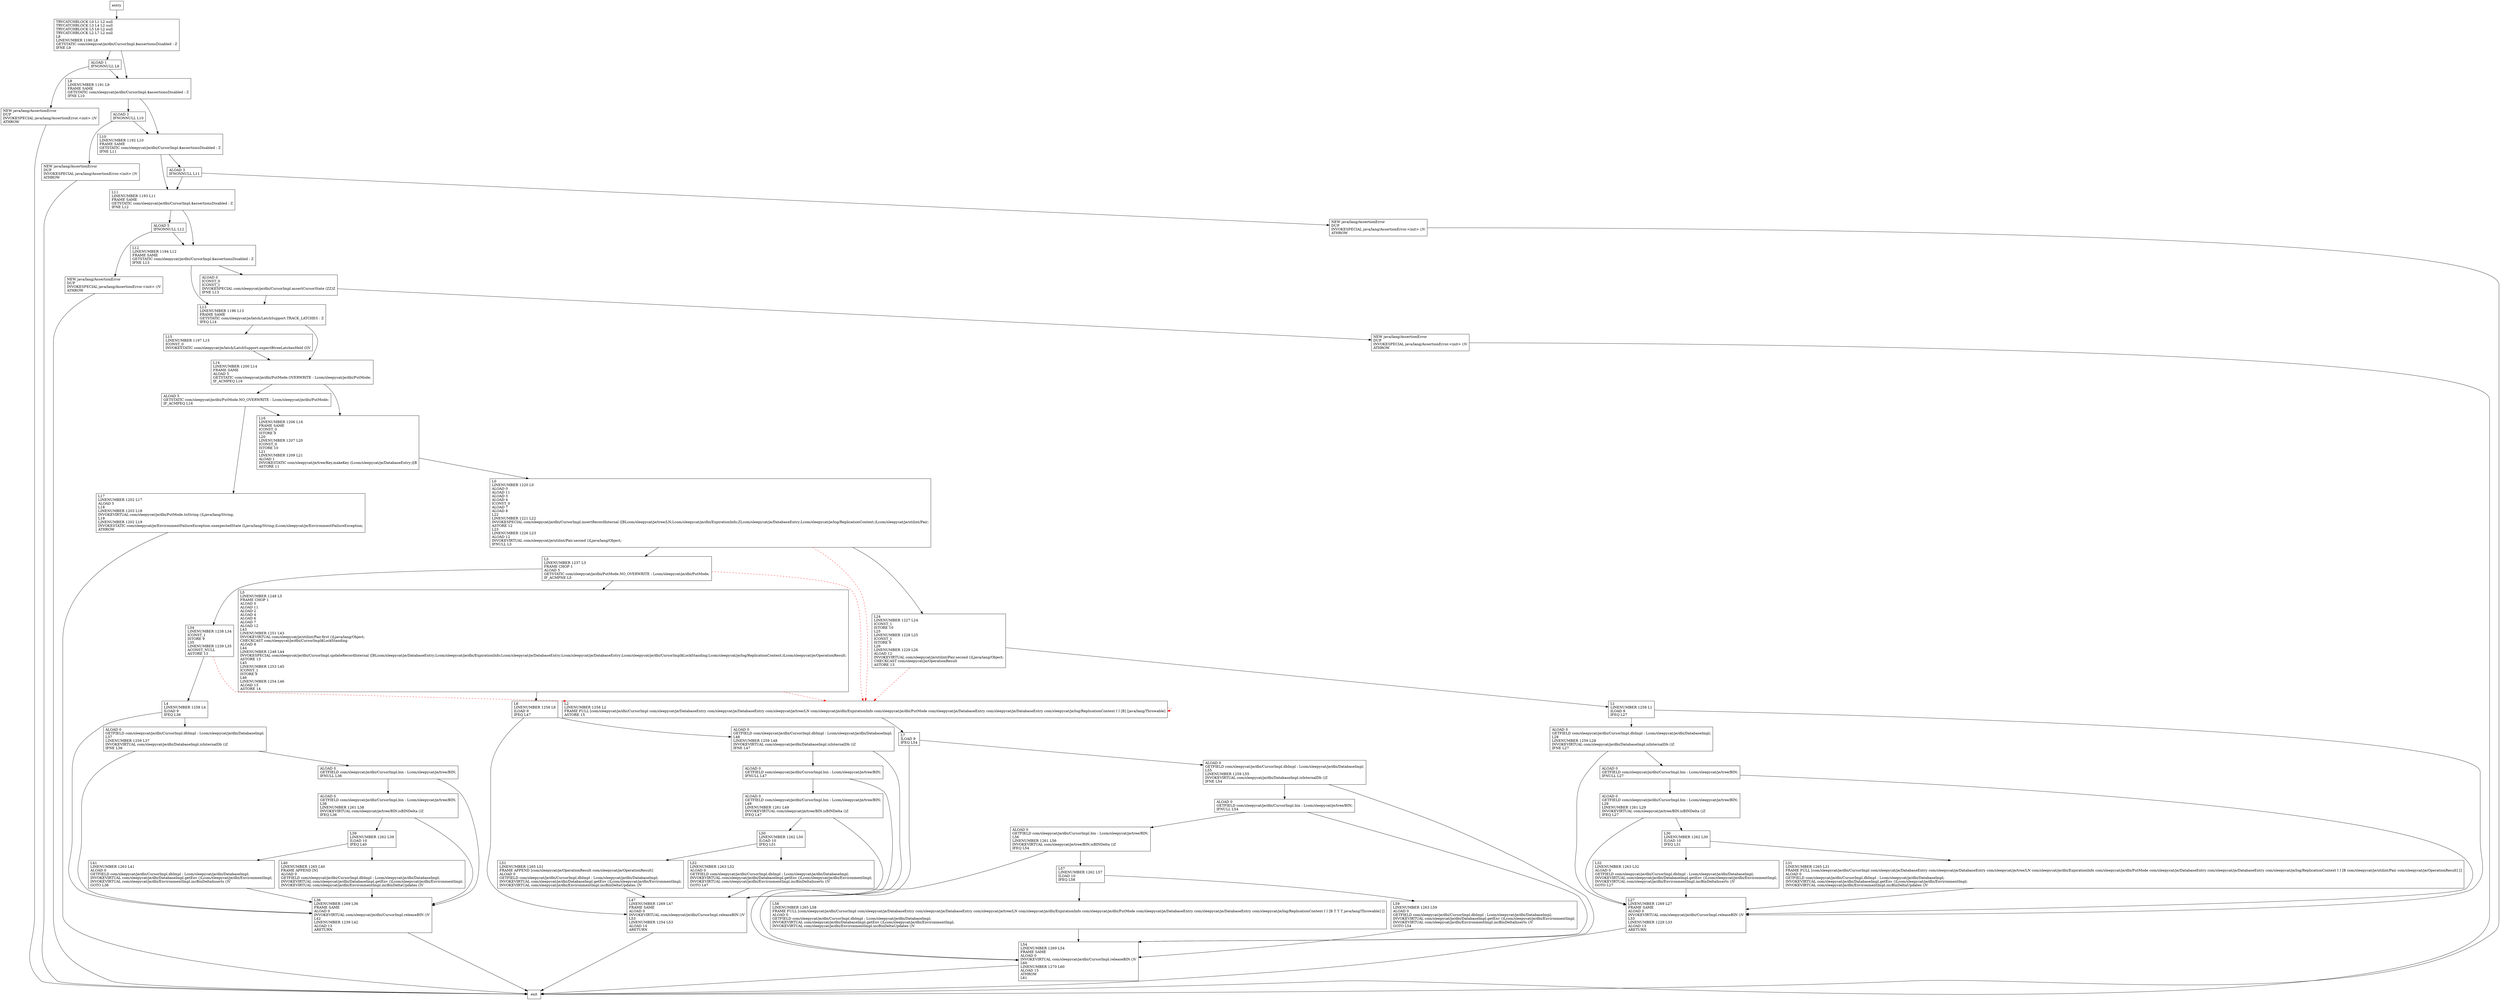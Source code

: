 digraph insertOrUpdateRecord {
node [shape=record];
2141734816 [label="NEW java/lang/AssertionError\lDUP\lINVOKESPECIAL java/lang/AssertionError.\<init\> ()V\lATHROW\l"];
2077582178 [label="L13\lLINENUMBER 1196 L13\lFRAME SAME\lGETSTATIC com/sleepycat/je/latch/LatchSupport.TRACK_LATCHES : Z\lIFEQ L14\l"];
2098423801 [label="L17\lLINENUMBER 1202 L17\lALOAD 5\lL18\lLINENUMBER 1203 L18\lINVOKEVIRTUAL com/sleepycat/je/dbi/PutMode.toString ()Ljava/lang/String;\lL19\lLINENUMBER 1202 L19\lINVOKESTATIC com/sleepycat/je/EnvironmentFailureException.unexpectedState (Ljava/lang/String;)Lcom/sleepycat/je/EnvironmentFailureException;\lATHROW\l"];
1506761841 [label="ALOAD 0\lGETFIELD com/sleepycat/je/dbi/CursorImpl.bin : Lcom/sleepycat/je/tree/BIN;\lL38\lLINENUMBER 1261 L38\lINVOKEVIRTUAL com/sleepycat/je/tree/BIN.isBINDelta ()Z\lIFEQ L36\l"];
1889832112 [label="L15\lLINENUMBER 1197 L15\lICONST_0\lINVOKESTATIC com/sleepycat/je/latch/LatchSupport.expectBtreeLatchesHeld (I)V\l"];
1688123618 [label="ALOAD 0\lGETFIELD com/sleepycat/je/dbi/CursorImpl.bin : Lcom/sleepycat/je/tree/BIN;\lIFNULL L47\l"];
1487991029 [label="ALOAD 0\lGETFIELD com/sleepycat/je/dbi/CursorImpl.dbImpl : Lcom/sleepycat/je/dbi/DatabaseImpl;\lL28\lLINENUMBER 1259 L28\lINVOKEVIRTUAL com/sleepycat/je/dbi/DatabaseImpl.isInternalDb ()Z\lIFNE L27\l"];
845257193 [label="ALOAD 0\lGETFIELD com/sleepycat/je/dbi/CursorImpl.bin : Lcom/sleepycat/je/tree/BIN;\lL56\lLINENUMBER 1261 L56\lINVOKEVIRTUAL com/sleepycat/je/tree/BIN.isBINDelta ()Z\lIFEQ L54\l"];
217021838 [label="ALOAD 5\lIFNONNULL L12\l"];
1800234500 [label="L0\lLINENUMBER 1220 L0\lALOAD 0\lALOAD 11\lALOAD 3\lALOAD 4\lICONST_0\lALOAD 7\lALOAD 8\lL22\lLINENUMBER 1221 L22\lINVOKESPECIAL com/sleepycat/je/dbi/CursorImpl.insertRecordInternal ([BLcom/sleepycat/je/tree/LN;Lcom/sleepycat/je/dbi/ExpirationInfo;ZLcom/sleepycat/je/DatabaseEntry;Lcom/sleepycat/je/log/ReplicationContext;)Lcom/sleepycat/je/utilint/Pair;\lASTORE 12\lL23\lLINENUMBER 1226 L23\lALOAD 12\lINVOKEVIRTUAL com/sleepycat/je/utilint/Pair.second ()Ljava/lang/Object;\lIFNULL L3\l"];
1148671869 [label="ALOAD 1\lIFNONNULL L9\l"];
443516634 [label="L11\lLINENUMBER 1193 L11\lFRAME SAME\lGETSTATIC com/sleepycat/je/dbi/CursorImpl.$assertionsDisabled : Z\lIFNE L12\l"];
410967620 [label="L3\lLINENUMBER 1237 L3\lFRAME CHOP 1\lALOAD 5\lGETSTATIC com/sleepycat/je/dbi/PutMode.NO_OVERWRITE : Lcom/sleepycat/je/dbi/PutMode;\lIF_ACMPNE L5\l"];
1602520377 [label="L9\lLINENUMBER 1191 L9\lFRAME SAME\lGETSTATIC com/sleepycat/je/dbi/CursorImpl.$assertionsDisabled : Z\lIFNE L10\l"];
1783656264 [label="L12\lLINENUMBER 1194 L12\lFRAME SAME\lGETSTATIC com/sleepycat/je/dbi/CursorImpl.$assertionsDisabled : Z\lIFNE L13\l"];
757179820 [label="L6\lLINENUMBER 1258 L6\lILOAD 9\lIFEQ L47\l"];
706252844 [label="L39\lLINENUMBER 1262 L39\lILOAD 10\lIFEQ L40\l"];
829967255 [label="ALOAD 0\lGETFIELD com/sleepycat/je/dbi/CursorImpl.dbImpl : Lcom/sleepycat/je/dbi/DatabaseImpl;\lL37\lLINENUMBER 1259 L37\lINVOKEVIRTUAL com/sleepycat/je/dbi/DatabaseImpl.isInternalDb ()Z\lIFNE L36\l"];
352775477 [label="L59\lLINENUMBER 1263 L59\lALOAD 0\lGETFIELD com/sleepycat/je/dbi/CursorImpl.dbImpl : Lcom/sleepycat/je/dbi/DatabaseImpl;\lINVOKEVIRTUAL com/sleepycat/je/dbi/DatabaseImpl.getEnv ()Lcom/sleepycat/je/dbi/EnvironmentImpl;\lINVOKEVIRTUAL com/sleepycat/je/dbi/EnvironmentImpl.incBinDeltaInserts ()V\lGOTO L54\l"];
407213142 [label="L57\lLINENUMBER 1262 L57\lILOAD 10\lIFEQ L58\l"];
1148969576 [label="L5\lLINENUMBER 1248 L5\lFRAME CHOP 1\lALOAD 0\lALOAD 11\lALOAD 2\lALOAD 4\lALOAD 6\lALOAD 7\lALOAD 12\lL43\lLINENUMBER 1251 L43\lINVOKEVIRTUAL com/sleepycat/je/utilint/Pair.first ()Ljava/lang/Object;\lCHECKCAST com/sleepycat/je/dbi/CursorImpl$LockStanding\lALOAD 8\lL44\lLINENUMBER 1248 L44\lINVOKESPECIAL com/sleepycat/je/dbi/CursorImpl.updateRecordInternal ([BLcom/sleepycat/je/DatabaseEntry;Lcom/sleepycat/je/dbi/ExpirationInfo;Lcom/sleepycat/je/DatabaseEntry;Lcom/sleepycat/je/DatabaseEntry;Lcom/sleepycat/je/dbi/CursorImpl$LockStanding;Lcom/sleepycat/je/log/ReplicationContext;)Lcom/sleepycat/je/OperationResult;\lASTORE 13\lL45\lLINENUMBER 1253 L45\lICONST_1\lISTORE 9\lL46\lLINENUMBER 1254 L46\lALOAD 13\lASTORE 14\l"];
663266435 [label="L16\lLINENUMBER 1206 L16\lFRAME SAME\lICONST_0\lISTORE 9\lL20\lLINENUMBER 1207 L20\lICONST_0\lISTORE 10\lL21\lLINENUMBER 1209 L21\lALOAD 1\lINVOKESTATIC com/sleepycat/je/tree/Key.makeKey (Lcom/sleepycat/je/DatabaseEntry;)[B\lASTORE 11\l"];
1375997870 [label="L32\lLINENUMBER 1263 L32\lALOAD 0\lGETFIELD com/sleepycat/je/dbi/CursorImpl.dbImpl : Lcom/sleepycat/je/dbi/DatabaseImpl;\lINVOKEVIRTUAL com/sleepycat/je/dbi/DatabaseImpl.getEnv ()Lcom/sleepycat/je/dbi/EnvironmentImpl;\lINVOKEVIRTUAL com/sleepycat/je/dbi/EnvironmentImpl.incBinDeltaInserts ()V\lGOTO L27\l"];
647309254 [label="ALOAD 3\lIFNONNULL L11\l"];
941618415 [label="L50\lLINENUMBER 1262 L50\lILOAD 10\lIFEQ L51\l"];
1082216489 [label="ALOAD 0\lGETFIELD com/sleepycat/je/dbi/CursorImpl.bin : Lcom/sleepycat/je/tree/BIN;\lL29\lLINENUMBER 1261 L29\lINVOKEVIRTUAL com/sleepycat/je/tree/BIN.isBINDelta ()Z\lIFEQ L27\l"];
1131629417 [label="L36\lLINENUMBER 1269 L36\lFRAME SAME\lALOAD 0\lINVOKEVIRTUAL com/sleepycat/je/dbi/CursorImpl.releaseBIN ()V\lL42\lLINENUMBER 1239 L42\lALOAD 13\lARETURN\l"];
1944698373 [label="L41\lLINENUMBER 1263 L41\lALOAD 0\lGETFIELD com/sleepycat/je/dbi/CursorImpl.dbImpl : Lcom/sleepycat/je/dbi/DatabaseImpl;\lINVOKEVIRTUAL com/sleepycat/je/dbi/DatabaseImpl.getEnv ()Lcom/sleepycat/je/dbi/EnvironmentImpl;\lINVOKEVIRTUAL com/sleepycat/je/dbi/EnvironmentImpl.incBinDeltaInserts ()V\lGOTO L36\l"];
696690151 [label="L24\lLINENUMBER 1227 L24\lICONST_1\lISTORE 10\lL25\lLINENUMBER 1228 L25\lICONST_1\lISTORE 9\lL26\lLINENUMBER 1229 L26\lALOAD 12\lINVOKEVIRTUAL com/sleepycat/je/utilint/Pair.second ()Ljava/lang/Object;\lCHECKCAST com/sleepycat/je/OperationResult\lASTORE 13\l"];
398571838 [label="L40\lLINENUMBER 1265 L40\lFRAME APPEND [N]\lALOAD 0\lGETFIELD com/sleepycat/je/dbi/CursorImpl.dbImpl : Lcom/sleepycat/je/dbi/DatabaseImpl;\lINVOKEVIRTUAL com/sleepycat/je/dbi/DatabaseImpl.getEnv ()Lcom/sleepycat/je/dbi/EnvironmentImpl;\lINVOKEVIRTUAL com/sleepycat/je/dbi/EnvironmentImpl.incBinDeltaUpdates ()V\l"];
667369669 [label="NEW java/lang/AssertionError\lDUP\lINVOKESPECIAL java/lang/AssertionError.\<init\> ()V\lATHROW\l"];
989789148 [label="L27\lLINENUMBER 1269 L27\lFRAME SAME\lALOAD 0\lINVOKEVIRTUAL com/sleepycat/je/dbi/CursorImpl.releaseBIN ()V\lL33\lLINENUMBER 1229 L33\lALOAD 13\lARETURN\l"];
1782476843 [label="ALOAD 0\lGETFIELD com/sleepycat/je/dbi/CursorImpl.bin : Lcom/sleepycat/je/tree/BIN;\lIFNULL L54\l"];
1128518322 [label="L7\lILOAD 9\lIFEQ L54\l"];
767439682 [label="L1\lLINENUMBER 1258 L1\lILOAD 9\lIFEQ L27\l"];
581164197 [label="L10\lLINENUMBER 1192 L10\lFRAME SAME\lGETSTATIC com/sleepycat/je/dbi/CursorImpl.$assertionsDisabled : Z\lIFNE L11\l"];
211907227 [label="NEW java/lang/AssertionError\lDUP\lINVOKESPECIAL java/lang/AssertionError.\<init\> ()V\lATHROW\l"];
1546944469 [label="ALOAD 0\lGETFIELD com/sleepycat/je/dbi/CursorImpl.bin : Lcom/sleepycat/je/tree/BIN;\lIFNULL L27\l"];
1010529823 [label="TRYCATCHBLOCK L0 L1 L2 null\lTRYCATCHBLOCK L3 L4 L2 null\lTRYCATCHBLOCK L5 L6 L2 null\lTRYCATCHBLOCK L2 L7 L2 null\lL8\lLINENUMBER 1190 L8\lGETSTATIC com/sleepycat/je/dbi/CursorImpl.$assertionsDisabled : Z\lIFNE L9\l"];
1736115563 [label="L34\lLINENUMBER 1238 L34\lICONST_1\lISTORE 9\lL35\lLINENUMBER 1239 L35\lACONST_NULL\lASTORE 13\l"];
1721781651 [label="ALOAD 0\lGETFIELD com/sleepycat/je/dbi/CursorImpl.bin : Lcom/sleepycat/je/tree/BIN;\lIFNULL L36\l"];
535373716 [label="L30\lLINENUMBER 1262 L30\lILOAD 10\lIFEQ L31\l"];
1997326340 [label="NEW java/lang/AssertionError\lDUP\lINVOKESPECIAL java/lang/AssertionError.\<init\> ()V\lATHROW\l"];
402908681 [label="L4\lLINENUMBER 1258 L4\lILOAD 9\lIFEQ L36\l"];
2131936311 [label="L2\lLINENUMBER 1258 L2\lFRAME FULL [com/sleepycat/je/dbi/CursorImpl com/sleepycat/je/DatabaseEntry com/sleepycat/je/DatabaseEntry com/sleepycat/je/tree/LN com/sleepycat/je/dbi/ExpirationInfo com/sleepycat/je/dbi/PutMode com/sleepycat/je/DatabaseEntry com/sleepycat/je/DatabaseEntry com/sleepycat/je/log/ReplicationContext I I [B] [java/lang/Throwable]\lASTORE 15\l"];
766580972 [label="L31\lLINENUMBER 1265 L31\lFRAME FULL [com/sleepycat/je/dbi/CursorImpl com/sleepycat/je/DatabaseEntry com/sleepycat/je/DatabaseEntry com/sleepycat/je/tree/LN com/sleepycat/je/dbi/ExpirationInfo com/sleepycat/je/dbi/PutMode com/sleepycat/je/DatabaseEntry com/sleepycat/je/DatabaseEntry com/sleepycat/je/log/ReplicationContext I I [B com/sleepycat/je/utilint/Pair com/sleepycat/je/OperationResult] []\lALOAD 0\lGETFIELD com/sleepycat/je/dbi/CursorImpl.dbImpl : Lcom/sleepycat/je/dbi/DatabaseImpl;\lINVOKEVIRTUAL com/sleepycat/je/dbi/DatabaseImpl.getEnv ()Lcom/sleepycat/je/dbi/EnvironmentImpl;\lINVOKEVIRTUAL com/sleepycat/je/dbi/EnvironmentImpl.incBinDeltaUpdates ()V\l"];
2123162886 [label="ALOAD 0\lGETFIELD com/sleepycat/je/dbi/CursorImpl.bin : Lcom/sleepycat/je/tree/BIN;\lL49\lLINENUMBER 1261 L49\lINVOKEVIRTUAL com/sleepycat/je/tree/BIN.isBINDelta ()Z\lIFEQ L47\l"];
540688309 [label="ALOAD 5\lGETSTATIC com/sleepycat/je/dbi/PutMode.NO_OVERWRITE : Lcom/sleepycat/je/dbi/PutMode;\lIF_ACMPEQ L16\l"];
1370586653 [label="L14\lLINENUMBER 1200 L14\lFRAME SAME\lALOAD 5\lGETSTATIC com/sleepycat/je/dbi/PutMode.OVERWRITE : Lcom/sleepycat/je/dbi/PutMode;\lIF_ACMPEQ L16\l"];
1683887585 [label="ALOAD 0\lGETFIELD com/sleepycat/je/dbi/CursorImpl.dbImpl : Lcom/sleepycat/je/dbi/DatabaseImpl;\lL55\lLINENUMBER 1259 L55\lINVOKEVIRTUAL com/sleepycat/je/dbi/DatabaseImpl.isInternalDb ()Z\lIFNE L54\l"];
589374950 [label="L54\lLINENUMBER 1269 L54\lFRAME SAME\lALOAD 0\lINVOKEVIRTUAL com/sleepycat/je/dbi/CursorImpl.releaseBIN ()V\lL60\lLINENUMBER 1270 L60\lALOAD 15\lATHROW\lL61\l"];
1513700406 [label="L47\lLINENUMBER 1269 L47\lFRAME SAME\lALOAD 0\lINVOKEVIRTUAL com/sleepycat/je/dbi/CursorImpl.releaseBIN ()V\lL53\lLINENUMBER 1254 L53\lALOAD 14\lARETURN\l"];
211839906 [label="L58\lLINENUMBER 1265 L58\lFRAME FULL [com/sleepycat/je/dbi/CursorImpl com/sleepycat/je/DatabaseEntry com/sleepycat/je/DatabaseEntry com/sleepycat/je/tree/LN com/sleepycat/je/dbi/ExpirationInfo com/sleepycat/je/dbi/PutMode com/sleepycat/je/DatabaseEntry com/sleepycat/je/DatabaseEntry com/sleepycat/je/log/ReplicationContext I I [B T T T java/lang/Throwable] []\lALOAD 0\lGETFIELD com/sleepycat/je/dbi/CursorImpl.dbImpl : Lcom/sleepycat/je/dbi/DatabaseImpl;\lINVOKEVIRTUAL com/sleepycat/je/dbi/DatabaseImpl.getEnv ()Lcom/sleepycat/je/dbi/EnvironmentImpl;\lINVOKEVIRTUAL com/sleepycat/je/dbi/EnvironmentImpl.incBinDeltaUpdates ()V\l"];
974930806 [label="L51\lLINENUMBER 1265 L51\lFRAME APPEND [com/sleepycat/je/OperationResult com/sleepycat/je/OperationResult]\lALOAD 0\lGETFIELD com/sleepycat/je/dbi/CursorImpl.dbImpl : Lcom/sleepycat/je/dbi/DatabaseImpl;\lINVOKEVIRTUAL com/sleepycat/je/dbi/DatabaseImpl.getEnv ()Lcom/sleepycat/je/dbi/EnvironmentImpl;\lINVOKEVIRTUAL com/sleepycat/je/dbi/EnvironmentImpl.incBinDeltaUpdates ()V\l"];
63684802 [label="NEW java/lang/AssertionError\lDUP\lINVOKESPECIAL java/lang/AssertionError.\<init\> ()V\lATHROW\l"];
311850071 [label="ALOAD 0\lICONST_0\lICONST_1\lINVOKESPECIAL com/sleepycat/je/dbi/CursorImpl.assertCursorState (ZZ)Z\lIFNE L13\l"];
877544291 [label="ALOAD 0\lGETFIELD com/sleepycat/je/dbi/CursorImpl.dbImpl : Lcom/sleepycat/je/dbi/DatabaseImpl;\lL48\lLINENUMBER 1259 L48\lINVOKEVIRTUAL com/sleepycat/je/dbi/DatabaseImpl.isInternalDb ()Z\lIFNE L47\l"];
726968150 [label="L52\lLINENUMBER 1263 L52\lALOAD 0\lGETFIELD com/sleepycat/je/dbi/CursorImpl.dbImpl : Lcom/sleepycat/je/dbi/DatabaseImpl;\lINVOKEVIRTUAL com/sleepycat/je/dbi/DatabaseImpl.getEnv ()Lcom/sleepycat/je/dbi/EnvironmentImpl;\lINVOKEVIRTUAL com/sleepycat/je/dbi/EnvironmentImpl.incBinDeltaInserts ()V\lGOTO L47\l"];
1544665907 [label="ALOAD 2\lIFNONNULL L10\l"];
entry;
exit;
2141734816 -> exit
2077582178 -> 1889832112
2077582178 -> 1370586653
2098423801 -> exit
1506761841 -> 706252844
1506761841 -> 1131629417
1889832112 -> 1370586653
1688123618 -> 2123162886
1688123618 -> 1513700406
1487991029 -> 1546944469
1487991029 -> 989789148
845257193 -> 407213142
845257193 -> 589374950
217021838 -> 1783656264
217021838 -> 63684802
1800234500 -> 696690151
1800234500 -> 2131936311 [style=dashed, color=red]
1800234500 -> 410967620
1148671869 -> 2141734816
1148671869 -> 1602520377
443516634 -> 1783656264
443516634 -> 217021838
410967620 -> 1736115563
410967620 -> 1148969576
410967620 -> 2131936311 [style=dashed, color=red]
1602520377 -> 581164197
1602520377 -> 1544665907
1783656264 -> 2077582178
1783656264 -> 311850071
757179820 -> 877544291
757179820 -> 1513700406
706252844 -> 398571838
706252844 -> 1944698373
829967255 -> 1721781651
829967255 -> 1131629417
352775477 -> 589374950
407213142 -> 211839906
407213142 -> 352775477
1148969576 -> 757179820
1148969576 -> 2131936311 [style=dashed, color=red]
663266435 -> 1800234500
1375997870 -> 989789148
647309254 -> 1997326340
647309254 -> 443516634
941618415 -> 974930806
941618415 -> 726968150
1082216489 -> 535373716
1082216489 -> 989789148
1131629417 -> exit
1944698373 -> 1131629417
entry -> 1010529823
696690151 -> 767439682
696690151 -> 2131936311 [style=dashed, color=red]
398571838 -> 1131629417
667369669 -> exit
989789148 -> exit
1782476843 -> 845257193
1782476843 -> 589374950
1128518322 -> 1683887585
1128518322 -> 589374950
767439682 -> 1487991029
767439682 -> 989789148
581164197 -> 647309254
581164197 -> 443516634
211907227 -> exit
1546944469 -> 989789148
1546944469 -> 1082216489
1010529823 -> 1602520377
1010529823 -> 1148671869
1736115563 -> 402908681
1736115563 -> 2131936311 [style=dashed, color=red]
1721781651 -> 1506761841
1721781651 -> 1131629417
535373716 -> 1375997870
535373716 -> 766580972
1997326340 -> exit
402908681 -> 829967255
402908681 -> 1131629417
2131936311 -> 1128518322
2131936311 -> 2131936311 [style=dashed, color=red]
766580972 -> 989789148
2123162886 -> 941618415
2123162886 -> 1513700406
540688309 -> 2098423801
540688309 -> 663266435
1370586653 -> 663266435
1370586653 -> 540688309
1683887585 -> 589374950
1683887585 -> 1782476843
589374950 -> exit
1513700406 -> exit
211839906 -> 589374950
974930806 -> 1513700406
63684802 -> exit
311850071 -> 2077582178
311850071 -> 211907227
877544291 -> 1688123618
877544291 -> 1513700406
726968150 -> 1513700406
1544665907 -> 581164197
1544665907 -> 667369669
}
